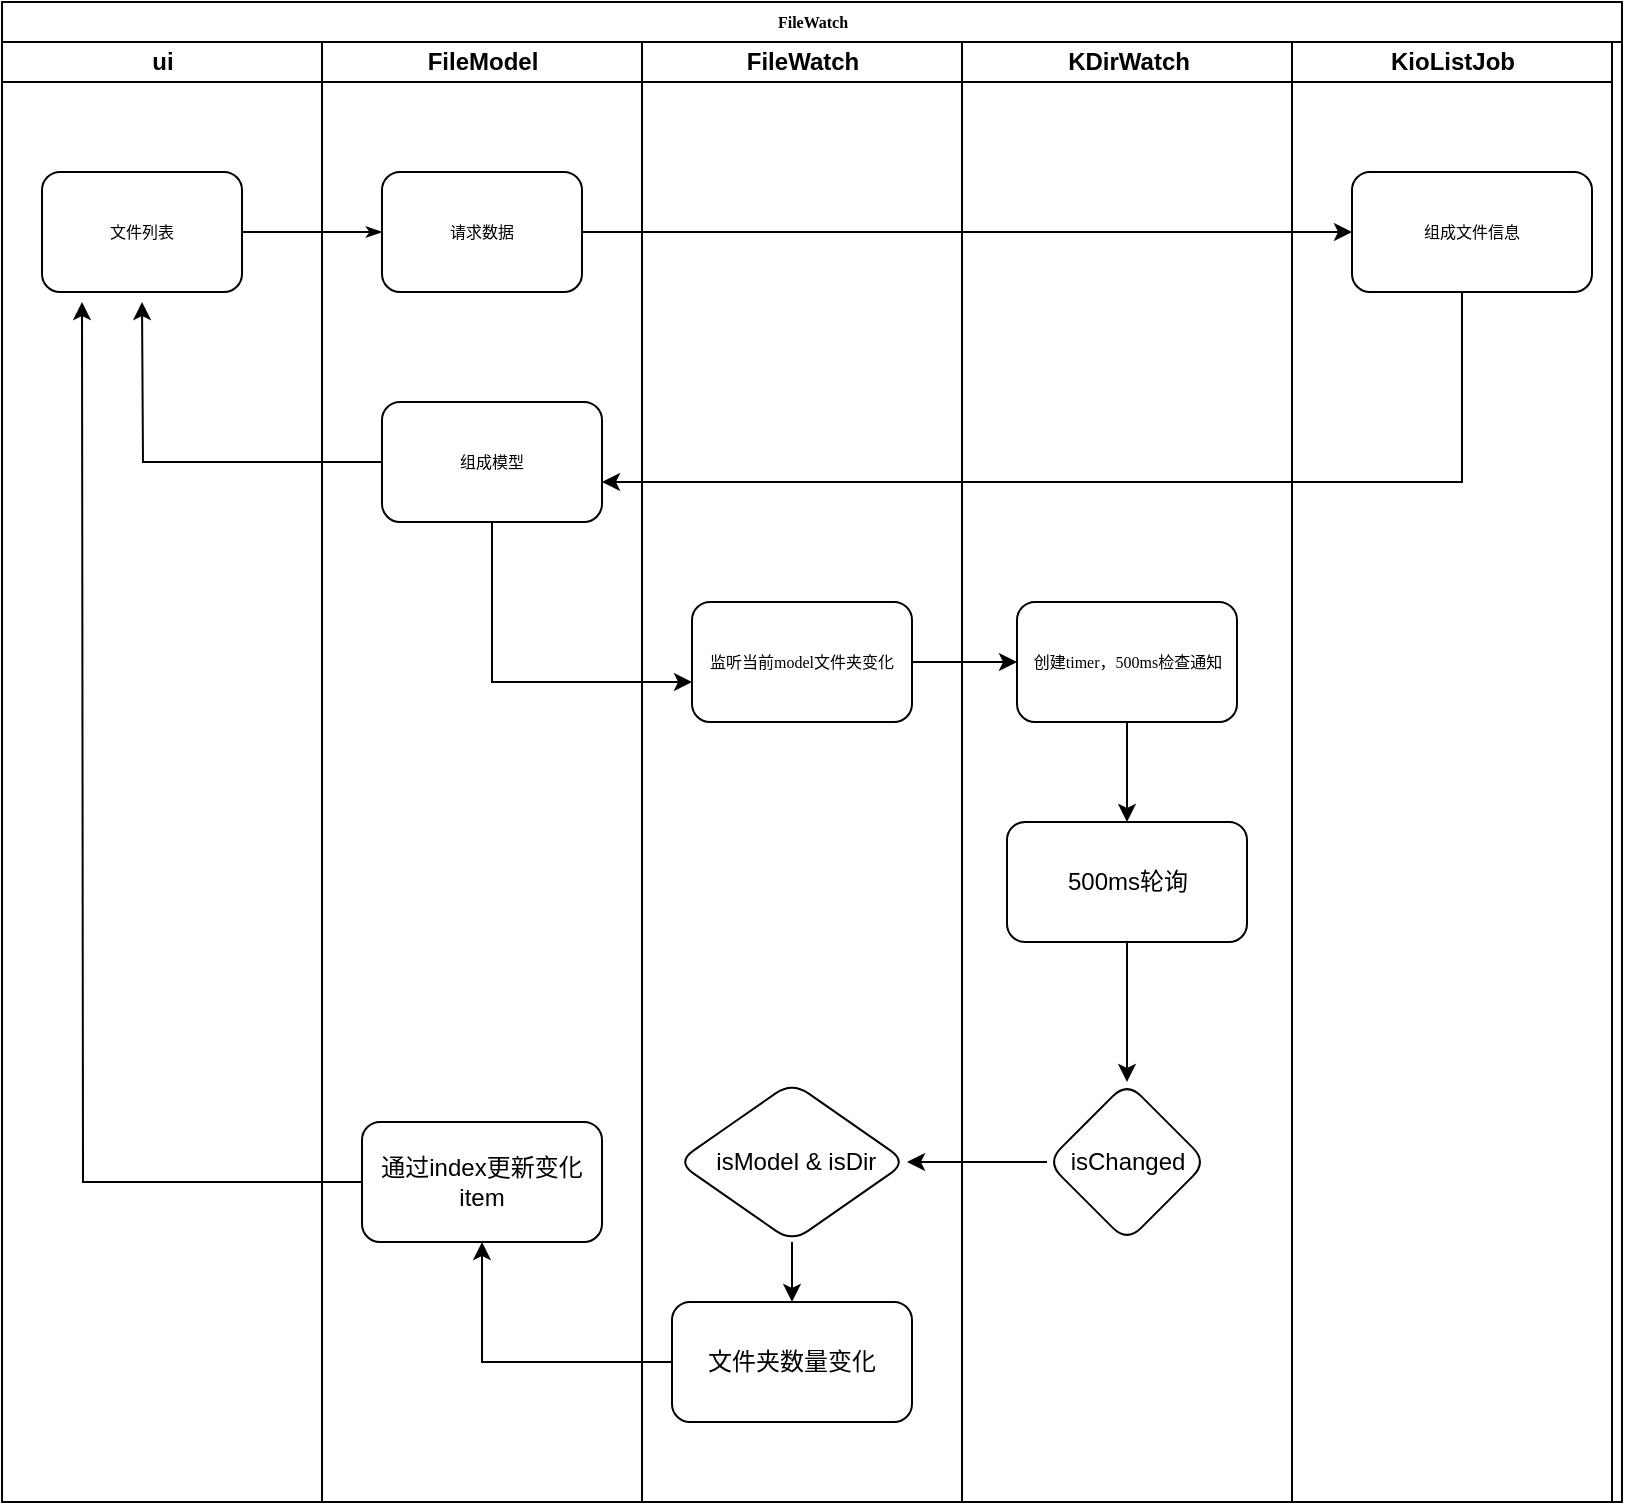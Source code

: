 <mxfile version="15.6.8" type="github">
  <diagram name="Page-1" id="74e2e168-ea6b-b213-b513-2b3c1d86103e">
    <mxGraphModel dx="1350" dy="745" grid="1" gridSize="10" guides="1" tooltips="1" connect="1" arrows="1" fold="1" page="1" pageScale="1" pageWidth="1100" pageHeight="850" background="none" math="0" shadow="0">
      <root>
        <mxCell id="0" />
        <mxCell id="1" parent="0" />
        <mxCell id="77e6c97f196da883-1" value="FileWatch" style="swimlane;html=1;childLayout=stackLayout;startSize=20;rounded=0;shadow=0;labelBackgroundColor=none;strokeWidth=1;fontFamily=Verdana;fontSize=8;align=center;" parent="1" vertex="1">
          <mxGeometry x="170" y="50" width="810" height="750" as="geometry" />
        </mxCell>
        <mxCell id="77e6c97f196da883-2" value="ui" style="swimlane;html=1;startSize=20;" parent="77e6c97f196da883-1" vertex="1">
          <mxGeometry y="20" width="160" height="730" as="geometry" />
        </mxCell>
        <mxCell id="77e6c97f196da883-8" value="文件列表" style="rounded=1;whiteSpace=wrap;html=1;shadow=0;labelBackgroundColor=none;strokeWidth=1;fontFamily=Verdana;fontSize=8;align=center;" parent="77e6c97f196da883-2" vertex="1">
          <mxGeometry x="20" y="65" width="100" height="60" as="geometry" />
        </mxCell>
        <mxCell id="77e6c97f196da883-26" style="edgeStyle=orthogonalEdgeStyle;rounded=1;html=1;labelBackgroundColor=none;startArrow=none;startFill=0;startSize=5;endArrow=classicThin;endFill=1;endSize=5;jettySize=auto;orthogonalLoop=1;strokeWidth=1;fontFamily=Verdana;fontSize=8" parent="77e6c97f196da883-1" source="77e6c97f196da883-8" target="77e6c97f196da883-11" edge="1">
          <mxGeometry relative="1" as="geometry" />
        </mxCell>
        <mxCell id="77e6c97f196da883-3" value="FileModel" style="swimlane;html=1;startSize=20;" parent="77e6c97f196da883-1" vertex="1">
          <mxGeometry x="160" y="20" width="160" height="730" as="geometry" />
        </mxCell>
        <mxCell id="77e6c97f196da883-11" value="请求数据" style="rounded=1;whiteSpace=wrap;html=1;shadow=0;labelBackgroundColor=none;strokeWidth=1;fontFamily=Verdana;fontSize=8;align=center;" parent="77e6c97f196da883-3" vertex="1">
          <mxGeometry x="30" y="65" width="100" height="60" as="geometry" />
        </mxCell>
        <mxCell id="o19a3lgHuZZTyxUuwOnY-3" value="组成模型" style="whiteSpace=wrap;html=1;rounded=1;shadow=0;fontFamily=Verdana;fontSize=8;strokeWidth=1;" vertex="1" parent="77e6c97f196da883-3">
          <mxGeometry x="30" y="180" width="110" height="60" as="geometry" />
        </mxCell>
        <mxCell id="o19a3lgHuZZTyxUuwOnY-16" value="通过index更新变化item" style="whiteSpace=wrap;html=1;rounded=1;" vertex="1" parent="77e6c97f196da883-3">
          <mxGeometry x="20" y="540" width="120" height="60" as="geometry" />
        </mxCell>
        <mxCell id="77e6c97f196da883-4" value="FileWatch" style="swimlane;html=1;startSize=20;" parent="77e6c97f196da883-1" vertex="1">
          <mxGeometry x="320" y="20" width="160" height="730" as="geometry" />
        </mxCell>
        <mxCell id="o19a3lgHuZZTyxUuwOnY-6" value="监听当前model文件夹变化" style="whiteSpace=wrap;html=1;rounded=1;shadow=0;fontFamily=Verdana;fontSize=8;strokeWidth=1;" vertex="1" parent="77e6c97f196da883-4">
          <mxGeometry x="25" y="280" width="110" height="60" as="geometry" />
        </mxCell>
        <mxCell id="o19a3lgHuZZTyxUuwOnY-13" value="文件夹数量变化" style="whiteSpace=wrap;html=1;rounded=1;" vertex="1" parent="77e6c97f196da883-4">
          <mxGeometry x="15" y="630" width="120" height="60" as="geometry" />
        </mxCell>
        <mxCell id="o19a3lgHuZZTyxUuwOnY-22" style="edgeStyle=orthogonalEdgeStyle;rounded=0;orthogonalLoop=1;jettySize=auto;html=1;exitX=0.5;exitY=1;exitDx=0;exitDy=0;entryX=0.5;entryY=0;entryDx=0;entryDy=0;" edge="1" parent="77e6c97f196da883-4" source="o19a3lgHuZZTyxUuwOnY-11" target="o19a3lgHuZZTyxUuwOnY-13">
          <mxGeometry relative="1" as="geometry" />
        </mxCell>
        <mxCell id="o19a3lgHuZZTyxUuwOnY-11" value="&amp;nbsp;isModel &amp;amp; isDir" style="rhombus;whiteSpace=wrap;html=1;rounded=1;" vertex="1" parent="77e6c97f196da883-4">
          <mxGeometry x="17.5" y="520" width="115" height="80" as="geometry" />
        </mxCell>
        <mxCell id="77e6c97f196da883-5" value="KDirWatch" style="swimlane;html=1;startSize=20;" parent="77e6c97f196da883-1" vertex="1">
          <mxGeometry x="480" y="20" width="165" height="730" as="geometry" />
        </mxCell>
        <mxCell id="o19a3lgHuZZTyxUuwOnY-15" style="edgeStyle=orthogonalEdgeStyle;rounded=0;orthogonalLoop=1;jettySize=auto;html=1;exitX=0.5;exitY=1;exitDx=0;exitDy=0;" edge="1" parent="77e6c97f196da883-5" source="o19a3lgHuZZTyxUuwOnY-8" target="o19a3lgHuZZTyxUuwOnY-10">
          <mxGeometry relative="1" as="geometry" />
        </mxCell>
        <mxCell id="o19a3lgHuZZTyxUuwOnY-8" value="创建timer，500ms检查通知" style="whiteSpace=wrap;html=1;rounded=1;shadow=0;fontFamily=Verdana;fontSize=8;strokeWidth=1;" vertex="1" parent="77e6c97f196da883-5">
          <mxGeometry x="27.5" y="280" width="110" height="60" as="geometry" />
        </mxCell>
        <mxCell id="o19a3lgHuZZTyxUuwOnY-20" value="" style="edgeStyle=orthogonalEdgeStyle;rounded=0;orthogonalLoop=1;jettySize=auto;html=1;" edge="1" parent="77e6c97f196da883-5" source="o19a3lgHuZZTyxUuwOnY-10" target="o19a3lgHuZZTyxUuwOnY-19">
          <mxGeometry relative="1" as="geometry" />
        </mxCell>
        <mxCell id="o19a3lgHuZZTyxUuwOnY-10" value="500ms轮询" style="rounded=1;whiteSpace=wrap;html=1;" vertex="1" parent="77e6c97f196da883-5">
          <mxGeometry x="22.5" y="390" width="120" height="60" as="geometry" />
        </mxCell>
        <mxCell id="o19a3lgHuZZTyxUuwOnY-19" value="isChanged" style="rhombus;whiteSpace=wrap;html=1;rounded=1;" vertex="1" parent="77e6c97f196da883-5">
          <mxGeometry x="42.5" y="520" width="80" height="80" as="geometry" />
        </mxCell>
        <mxCell id="77e6c97f196da883-6" value="KioListJob" style="swimlane;html=1;startSize=20;" parent="77e6c97f196da883-1" vertex="1">
          <mxGeometry x="645" y="20" width="160" height="730" as="geometry" />
        </mxCell>
        <mxCell id="o19a3lgHuZZTyxUuwOnY-1" value="组成文件信息" style="whiteSpace=wrap;html=1;rounded=1;shadow=0;fontFamily=Verdana;fontSize=8;strokeWidth=1;" vertex="1" parent="77e6c97f196da883-6">
          <mxGeometry x="30" y="65" width="120" height="60" as="geometry" />
        </mxCell>
        <mxCell id="o19a3lgHuZZTyxUuwOnY-2" value="" style="edgeStyle=orthogonalEdgeStyle;rounded=0;orthogonalLoop=1;jettySize=auto;html=1;" edge="1" parent="77e6c97f196da883-1" source="77e6c97f196da883-11" target="o19a3lgHuZZTyxUuwOnY-1">
          <mxGeometry relative="1" as="geometry" />
        </mxCell>
        <mxCell id="o19a3lgHuZZTyxUuwOnY-4" value="" style="edgeStyle=orthogonalEdgeStyle;rounded=0;orthogonalLoop=1;jettySize=auto;html=1;" edge="1" parent="77e6c97f196da883-1" source="o19a3lgHuZZTyxUuwOnY-1" target="o19a3lgHuZZTyxUuwOnY-3">
          <mxGeometry relative="1" as="geometry">
            <Array as="points">
              <mxPoint x="730" y="240" />
            </Array>
          </mxGeometry>
        </mxCell>
        <mxCell id="o19a3lgHuZZTyxUuwOnY-7" value="" style="edgeStyle=orthogonalEdgeStyle;rounded=0;orthogonalLoop=1;jettySize=auto;html=1;" edge="1" parent="77e6c97f196da883-1" source="o19a3lgHuZZTyxUuwOnY-3" target="o19a3lgHuZZTyxUuwOnY-6">
          <mxGeometry relative="1" as="geometry">
            <Array as="points">
              <mxPoint x="245" y="340" />
            </Array>
          </mxGeometry>
        </mxCell>
        <mxCell id="o19a3lgHuZZTyxUuwOnY-9" value="" style="edgeStyle=orthogonalEdgeStyle;rounded=0;orthogonalLoop=1;jettySize=auto;html=1;" edge="1" parent="77e6c97f196da883-1" source="o19a3lgHuZZTyxUuwOnY-6" target="o19a3lgHuZZTyxUuwOnY-8">
          <mxGeometry relative="1" as="geometry" />
        </mxCell>
        <mxCell id="o19a3lgHuZZTyxUuwOnY-17" value="" style="edgeStyle=orthogonalEdgeStyle;rounded=0;orthogonalLoop=1;jettySize=auto;html=1;" edge="1" parent="77e6c97f196da883-1" source="o19a3lgHuZZTyxUuwOnY-13" target="o19a3lgHuZZTyxUuwOnY-16">
          <mxGeometry relative="1" as="geometry" />
        </mxCell>
        <mxCell id="o19a3lgHuZZTyxUuwOnY-21" style="edgeStyle=orthogonalEdgeStyle;rounded=0;orthogonalLoop=1;jettySize=auto;html=1;exitX=0;exitY=0.5;exitDx=0;exitDy=0;entryX=1;entryY=0.5;entryDx=0;entryDy=0;" edge="1" parent="77e6c97f196da883-1" source="o19a3lgHuZZTyxUuwOnY-19" target="o19a3lgHuZZTyxUuwOnY-11">
          <mxGeometry relative="1" as="geometry" />
        </mxCell>
        <mxCell id="o19a3lgHuZZTyxUuwOnY-5" style="edgeStyle=orthogonalEdgeStyle;rounded=0;orthogonalLoop=1;jettySize=auto;html=1;exitX=0;exitY=0.5;exitDx=0;exitDy=0;" edge="1" parent="1" source="o19a3lgHuZZTyxUuwOnY-3">
          <mxGeometry relative="1" as="geometry">
            <mxPoint x="240" y="200" as="targetPoint" />
          </mxGeometry>
        </mxCell>
        <mxCell id="o19a3lgHuZZTyxUuwOnY-18" style="edgeStyle=orthogonalEdgeStyle;rounded=0;orthogonalLoop=1;jettySize=auto;html=1;exitX=0;exitY=0.5;exitDx=0;exitDy=0;" edge="1" parent="1" source="o19a3lgHuZZTyxUuwOnY-16">
          <mxGeometry relative="1" as="geometry">
            <mxPoint x="210" y="200" as="targetPoint" />
          </mxGeometry>
        </mxCell>
      </root>
    </mxGraphModel>
  </diagram>
</mxfile>
